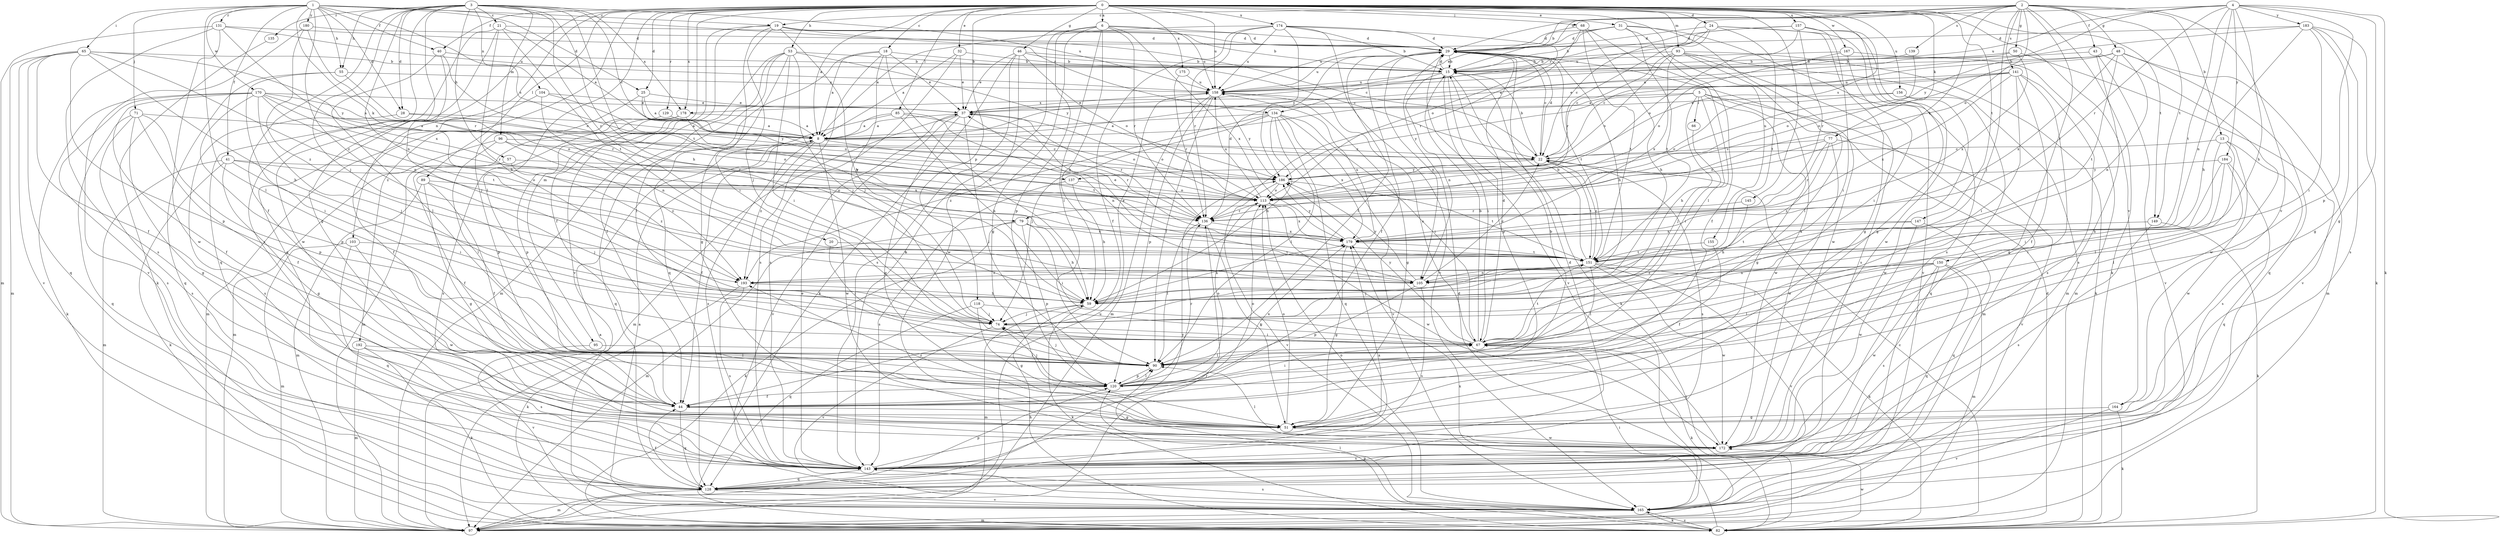 strict digraph  {
0;
1;
2;
3;
4;
5;
6;
8;
13;
15;
18;
19;
20;
21;
22;
24;
25;
28;
29;
31;
32;
37;
40;
41;
43;
44;
46;
48;
50;
51;
53;
55;
57;
59;
65;
66;
67;
68;
71;
74;
77;
79;
82;
85;
89;
90;
93;
95;
96;
97;
103;
104;
105;
113;
118;
120;
128;
129;
131;
134;
135;
136;
137;
139;
141;
143;
145;
147;
149;
150;
151;
155;
156;
157;
158;
164;
165;
167;
170;
172;
174;
175;
178;
179;
180;
183;
184;
186;
192;
193;
0 -> 6  [label=a];
0 -> 8  [label=a];
0 -> 18  [label=c];
0 -> 24  [label=d];
0 -> 25  [label=d];
0 -> 31  [label=e];
0 -> 32  [label=e];
0 -> 40  [label=f];
0 -> 46  [label=g];
0 -> 53  [label=h];
0 -> 68  [label=j];
0 -> 77  [label=k];
0 -> 85  [label=l];
0 -> 89  [label=l];
0 -> 90  [label=l];
0 -> 93  [label=m];
0 -> 95  [label=m];
0 -> 103  [label=n];
0 -> 118  [label=p];
0 -> 128  [label=q];
0 -> 129  [label=r];
0 -> 137  [label=s];
0 -> 145  [label=t];
0 -> 147  [label=t];
0 -> 149  [label=t];
0 -> 155  [label=u];
0 -> 156  [label=u];
0 -> 157  [label=u];
0 -> 158  [label=u];
0 -> 164  [label=v];
0 -> 167  [label=w];
0 -> 174  [label=x];
0 -> 175  [label=x];
0 -> 178  [label=x];
0 -> 192  [label=z];
1 -> 19  [label=c];
1 -> 25  [label=d];
1 -> 28  [label=d];
1 -> 40  [label=f];
1 -> 41  [label=f];
1 -> 55  [label=h];
1 -> 65  [label=i];
1 -> 71  [label=j];
1 -> 79  [label=k];
1 -> 90  [label=l];
1 -> 131  [label=r];
1 -> 134  [label=r];
1 -> 137  [label=s];
1 -> 170  [label=w];
1 -> 180  [label=y];
1 -> 193  [label=z];
2 -> 13  [label=b];
2 -> 15  [label=b];
2 -> 19  [label=c];
2 -> 37  [label=e];
2 -> 43  [label=f];
2 -> 48  [label=g];
2 -> 50  [label=g];
2 -> 74  [label=j];
2 -> 79  [label=k];
2 -> 82  [label=k];
2 -> 113  [label=o];
2 -> 134  [label=r];
2 -> 139  [label=s];
2 -> 141  [label=s];
2 -> 149  [label=t];
2 -> 150  [label=t];
2 -> 164  [label=v];
3 -> 20  [label=c];
3 -> 21  [label=c];
3 -> 22  [label=c];
3 -> 28  [label=d];
3 -> 44  [label=f];
3 -> 51  [label=g];
3 -> 55  [label=h];
3 -> 57  [label=h];
3 -> 59  [label=h];
3 -> 74  [label=j];
3 -> 96  [label=m];
3 -> 104  [label=n];
3 -> 105  [label=n];
3 -> 135  [label=r];
3 -> 143  [label=s];
3 -> 151  [label=t];
3 -> 158  [label=u];
3 -> 178  [label=x];
4 -> 29  [label=d];
4 -> 51  [label=g];
4 -> 59  [label=h];
4 -> 82  [label=k];
4 -> 105  [label=n];
4 -> 120  [label=p];
4 -> 136  [label=r];
4 -> 151  [label=t];
4 -> 158  [label=u];
4 -> 183  [label=y];
4 -> 184  [label=y];
4 -> 186  [label=y];
5 -> 51  [label=g];
5 -> 59  [label=h];
5 -> 66  [label=i];
5 -> 67  [label=i];
5 -> 97  [label=m];
5 -> 172  [label=w];
5 -> 178  [label=x];
5 -> 186  [label=y];
6 -> 29  [label=d];
6 -> 51  [label=g];
6 -> 59  [label=h];
6 -> 90  [label=l];
6 -> 120  [label=p];
6 -> 136  [label=r];
6 -> 143  [label=s];
6 -> 158  [label=u];
6 -> 179  [label=x];
8 -> 22  [label=c];
8 -> 44  [label=f];
8 -> 136  [label=r];
8 -> 143  [label=s];
8 -> 172  [label=w];
8 -> 193  [label=z];
13 -> 22  [label=c];
13 -> 67  [label=i];
13 -> 90  [label=l];
13 -> 143  [label=s];
13 -> 172  [label=w];
15 -> 29  [label=d];
15 -> 67  [label=i];
15 -> 82  [label=k];
15 -> 105  [label=n];
15 -> 120  [label=p];
15 -> 158  [label=u];
18 -> 8  [label=a];
18 -> 15  [label=b];
18 -> 37  [label=e];
18 -> 59  [label=h];
18 -> 74  [label=j];
18 -> 128  [label=q];
18 -> 143  [label=s];
19 -> 15  [label=b];
19 -> 22  [label=c];
19 -> 29  [label=d];
19 -> 44  [label=f];
19 -> 59  [label=h];
19 -> 67  [label=i];
19 -> 74  [label=j];
19 -> 165  [label=v];
20 -> 67  [label=i];
20 -> 151  [label=t];
21 -> 8  [label=a];
21 -> 29  [label=d];
21 -> 59  [label=h];
21 -> 128  [label=q];
21 -> 151  [label=t];
21 -> 172  [label=w];
22 -> 15  [label=b];
22 -> 29  [label=d];
22 -> 143  [label=s];
22 -> 151  [label=t];
22 -> 186  [label=y];
24 -> 22  [label=c];
24 -> 29  [label=d];
24 -> 51  [label=g];
24 -> 136  [label=r];
24 -> 143  [label=s];
24 -> 151  [label=t];
25 -> 8  [label=a];
25 -> 37  [label=e];
25 -> 97  [label=m];
25 -> 113  [label=o];
28 -> 8  [label=a];
28 -> 113  [label=o];
28 -> 143  [label=s];
29 -> 15  [label=b];
29 -> 22  [label=c];
29 -> 44  [label=f];
29 -> 59  [label=h];
29 -> 90  [label=l];
29 -> 105  [label=n];
29 -> 151  [label=t];
29 -> 158  [label=u];
29 -> 165  [label=v];
31 -> 15  [label=b];
31 -> 29  [label=d];
31 -> 44  [label=f];
31 -> 151  [label=t];
31 -> 158  [label=u];
31 -> 165  [label=v];
31 -> 172  [label=w];
32 -> 8  [label=a];
32 -> 15  [label=b];
32 -> 37  [label=e];
32 -> 143  [label=s];
37 -> 8  [label=a];
37 -> 51  [label=g];
37 -> 90  [label=l];
37 -> 97  [label=m];
37 -> 113  [label=o];
37 -> 136  [label=r];
37 -> 165  [label=v];
40 -> 15  [label=b];
40 -> 74  [label=j];
40 -> 90  [label=l];
40 -> 113  [label=o];
41 -> 51  [label=g];
41 -> 67  [label=i];
41 -> 82  [label=k];
41 -> 97  [label=m];
41 -> 113  [label=o];
41 -> 186  [label=y];
43 -> 15  [label=b];
43 -> 143  [label=s];
43 -> 165  [label=v];
43 -> 172  [label=w];
44 -> 51  [label=g];
44 -> 113  [label=o];
44 -> 128  [label=q];
46 -> 15  [label=b];
46 -> 22  [label=c];
46 -> 37  [label=e];
46 -> 82  [label=k];
46 -> 113  [label=o];
46 -> 143  [label=s];
46 -> 172  [label=w];
48 -> 15  [label=b];
48 -> 22  [label=c];
48 -> 97  [label=m];
48 -> 105  [label=n];
48 -> 113  [label=o];
48 -> 128  [label=q];
48 -> 151  [label=t];
48 -> 179  [label=x];
50 -> 8  [label=a];
50 -> 15  [label=b];
50 -> 165  [label=v];
50 -> 179  [label=x];
51 -> 113  [label=o];
51 -> 172  [label=w];
51 -> 193  [label=z];
53 -> 15  [label=b];
53 -> 44  [label=f];
53 -> 51  [label=g];
53 -> 67  [label=i];
53 -> 74  [label=j];
53 -> 90  [label=l];
53 -> 97  [label=m];
53 -> 186  [label=y];
55 -> 67  [label=i];
55 -> 128  [label=q];
55 -> 136  [label=r];
55 -> 158  [label=u];
57 -> 44  [label=f];
57 -> 186  [label=y];
57 -> 193  [label=z];
59 -> 74  [label=j];
59 -> 82  [label=k];
59 -> 97  [label=m];
59 -> 179  [label=x];
65 -> 15  [label=b];
65 -> 44  [label=f];
65 -> 59  [label=h];
65 -> 97  [label=m];
65 -> 105  [label=n];
65 -> 120  [label=p];
65 -> 128  [label=q];
65 -> 165  [label=v];
65 -> 186  [label=y];
66 -> 74  [label=j];
67 -> 15  [label=b];
67 -> 29  [label=d];
67 -> 82  [label=k];
67 -> 90  [label=l];
67 -> 151  [label=t];
67 -> 158  [label=u];
67 -> 186  [label=y];
68 -> 29  [label=d];
68 -> 59  [label=h];
68 -> 90  [label=l];
68 -> 136  [label=r];
68 -> 151  [label=t];
71 -> 8  [label=a];
71 -> 44  [label=f];
71 -> 51  [label=g];
71 -> 120  [label=p];
71 -> 128  [label=q];
71 -> 143  [label=s];
74 -> 67  [label=i];
74 -> 165  [label=v];
77 -> 22  [label=c];
77 -> 113  [label=o];
77 -> 136  [label=r];
77 -> 165  [label=v];
77 -> 172  [label=w];
77 -> 193  [label=z];
79 -> 59  [label=h];
79 -> 67  [label=i];
79 -> 82  [label=k];
79 -> 97  [label=m];
79 -> 120  [label=p];
79 -> 179  [label=x];
82 -> 22  [label=c];
82 -> 29  [label=d];
82 -> 59  [label=h];
82 -> 90  [label=l];
82 -> 120  [label=p];
82 -> 165  [label=v];
82 -> 172  [label=w];
82 -> 179  [label=x];
85 -> 8  [label=a];
85 -> 59  [label=h];
85 -> 105  [label=n];
85 -> 113  [label=o];
85 -> 128  [label=q];
89 -> 44  [label=f];
89 -> 51  [label=g];
89 -> 74  [label=j];
89 -> 97  [label=m];
89 -> 113  [label=o];
90 -> 74  [label=j];
90 -> 120  [label=p];
93 -> 15  [label=b];
93 -> 22  [label=c];
93 -> 82  [label=k];
93 -> 90  [label=l];
93 -> 97  [label=m];
93 -> 113  [label=o];
93 -> 143  [label=s];
93 -> 179  [label=x];
95 -> 90  [label=l];
95 -> 165  [label=v];
96 -> 22  [label=c];
96 -> 90  [label=l];
96 -> 97  [label=m];
96 -> 179  [label=x];
96 -> 193  [label=z];
97 -> 8  [label=a];
97 -> 29  [label=d];
97 -> 136  [label=r];
97 -> 158  [label=u];
103 -> 97  [label=m];
103 -> 128  [label=q];
103 -> 151  [label=t];
103 -> 172  [label=w];
104 -> 37  [label=e];
104 -> 44  [label=f];
104 -> 105  [label=n];
104 -> 186  [label=y];
105 -> 22  [label=c];
105 -> 37  [label=e];
105 -> 120  [label=p];
105 -> 143  [label=s];
105 -> 186  [label=y];
113 -> 136  [label=r];
113 -> 158  [label=u];
113 -> 172  [label=w];
113 -> 179  [label=x];
118 -> 51  [label=g];
118 -> 67  [label=i];
118 -> 74  [label=j];
118 -> 128  [label=q];
120 -> 15  [label=b];
120 -> 44  [label=f];
120 -> 67  [label=i];
120 -> 74  [label=j];
120 -> 90  [label=l];
120 -> 113  [label=o];
120 -> 136  [label=r];
120 -> 179  [label=x];
128 -> 44  [label=f];
128 -> 97  [label=m];
128 -> 120  [label=p];
128 -> 165  [label=v];
128 -> 186  [label=y];
129 -> 8  [label=a];
129 -> 120  [label=p];
131 -> 29  [label=d];
131 -> 97  [label=m];
131 -> 143  [label=s];
131 -> 158  [label=u];
131 -> 172  [label=w];
131 -> 179  [label=x];
134 -> 8  [label=a];
134 -> 59  [label=h];
134 -> 67  [label=i];
134 -> 74  [label=j];
134 -> 90  [label=l];
134 -> 128  [label=q];
134 -> 165  [label=v];
134 -> 179  [label=x];
134 -> 193  [label=z];
135 -> 82  [label=k];
136 -> 29  [label=d];
136 -> 51  [label=g];
136 -> 90  [label=l];
136 -> 179  [label=x];
137 -> 59  [label=h];
137 -> 113  [label=o];
137 -> 143  [label=s];
139 -> 15  [label=b];
139 -> 113  [label=o];
141 -> 8  [label=a];
141 -> 37  [label=e];
141 -> 44  [label=f];
141 -> 51  [label=g];
141 -> 67  [label=i];
141 -> 143  [label=s];
141 -> 158  [label=u];
141 -> 179  [label=x];
143 -> 29  [label=d];
143 -> 37  [label=e];
143 -> 128  [label=q];
143 -> 179  [label=x];
145 -> 59  [label=h];
145 -> 136  [label=r];
147 -> 128  [label=q];
147 -> 151  [label=t];
147 -> 172  [label=w];
147 -> 179  [label=x];
149 -> 82  [label=k];
149 -> 143  [label=s];
149 -> 179  [label=x];
150 -> 74  [label=j];
150 -> 90  [label=l];
150 -> 97  [label=m];
150 -> 105  [label=n];
150 -> 128  [label=q];
150 -> 143  [label=s];
150 -> 172  [label=w];
150 -> 193  [label=z];
151 -> 15  [label=b];
151 -> 22  [label=c];
151 -> 74  [label=j];
151 -> 82  [label=k];
151 -> 90  [label=l];
151 -> 105  [label=n];
151 -> 165  [label=v];
151 -> 172  [label=w];
151 -> 193  [label=z];
155 -> 44  [label=f];
155 -> 151  [label=t];
156 -> 37  [label=e];
156 -> 113  [label=o];
156 -> 128  [label=q];
156 -> 172  [label=w];
157 -> 29  [label=d];
157 -> 51  [label=g];
157 -> 67  [label=i];
157 -> 113  [label=o];
157 -> 136  [label=r];
157 -> 158  [label=u];
157 -> 172  [label=w];
158 -> 37  [label=e];
158 -> 51  [label=g];
158 -> 90  [label=l];
158 -> 97  [label=m];
158 -> 120  [label=p];
158 -> 186  [label=y];
164 -> 51  [label=g];
164 -> 82  [label=k];
164 -> 165  [label=v];
165 -> 8  [label=a];
165 -> 67  [label=i];
165 -> 82  [label=k];
165 -> 97  [label=m];
165 -> 113  [label=o];
165 -> 143  [label=s];
167 -> 15  [label=b];
167 -> 67  [label=i];
167 -> 97  [label=m];
167 -> 113  [label=o];
170 -> 8  [label=a];
170 -> 37  [label=e];
170 -> 44  [label=f];
170 -> 74  [label=j];
170 -> 82  [label=k];
170 -> 113  [label=o];
170 -> 120  [label=p];
170 -> 136  [label=r];
170 -> 143  [label=s];
170 -> 151  [label=t];
172 -> 67  [label=i];
172 -> 90  [label=l];
172 -> 143  [label=s];
174 -> 8  [label=a];
174 -> 15  [label=b];
174 -> 29  [label=d];
174 -> 44  [label=f];
174 -> 113  [label=o];
174 -> 136  [label=r];
174 -> 158  [label=u];
174 -> 165  [label=v];
174 -> 186  [label=y];
175 -> 136  [label=r];
175 -> 158  [label=u];
178 -> 8  [label=a];
178 -> 97  [label=m];
178 -> 120  [label=p];
178 -> 143  [label=s];
178 -> 151  [label=t];
179 -> 37  [label=e];
179 -> 51  [label=g];
179 -> 151  [label=t];
179 -> 158  [label=u];
179 -> 186  [label=y];
180 -> 29  [label=d];
180 -> 136  [label=r];
180 -> 165  [label=v];
180 -> 193  [label=z];
183 -> 8  [label=a];
183 -> 29  [label=d];
183 -> 51  [label=g];
183 -> 59  [label=h];
183 -> 67  [label=i];
183 -> 82  [label=k];
183 -> 143  [label=s];
184 -> 59  [label=h];
184 -> 67  [label=i];
184 -> 90  [label=l];
184 -> 128  [label=q];
184 -> 186  [label=y];
186 -> 113  [label=o];
186 -> 151  [label=t];
186 -> 165  [label=v];
192 -> 82  [label=k];
192 -> 90  [label=l];
192 -> 97  [label=m];
192 -> 143  [label=s];
193 -> 59  [label=h];
193 -> 82  [label=k];
193 -> 143  [label=s];
}
